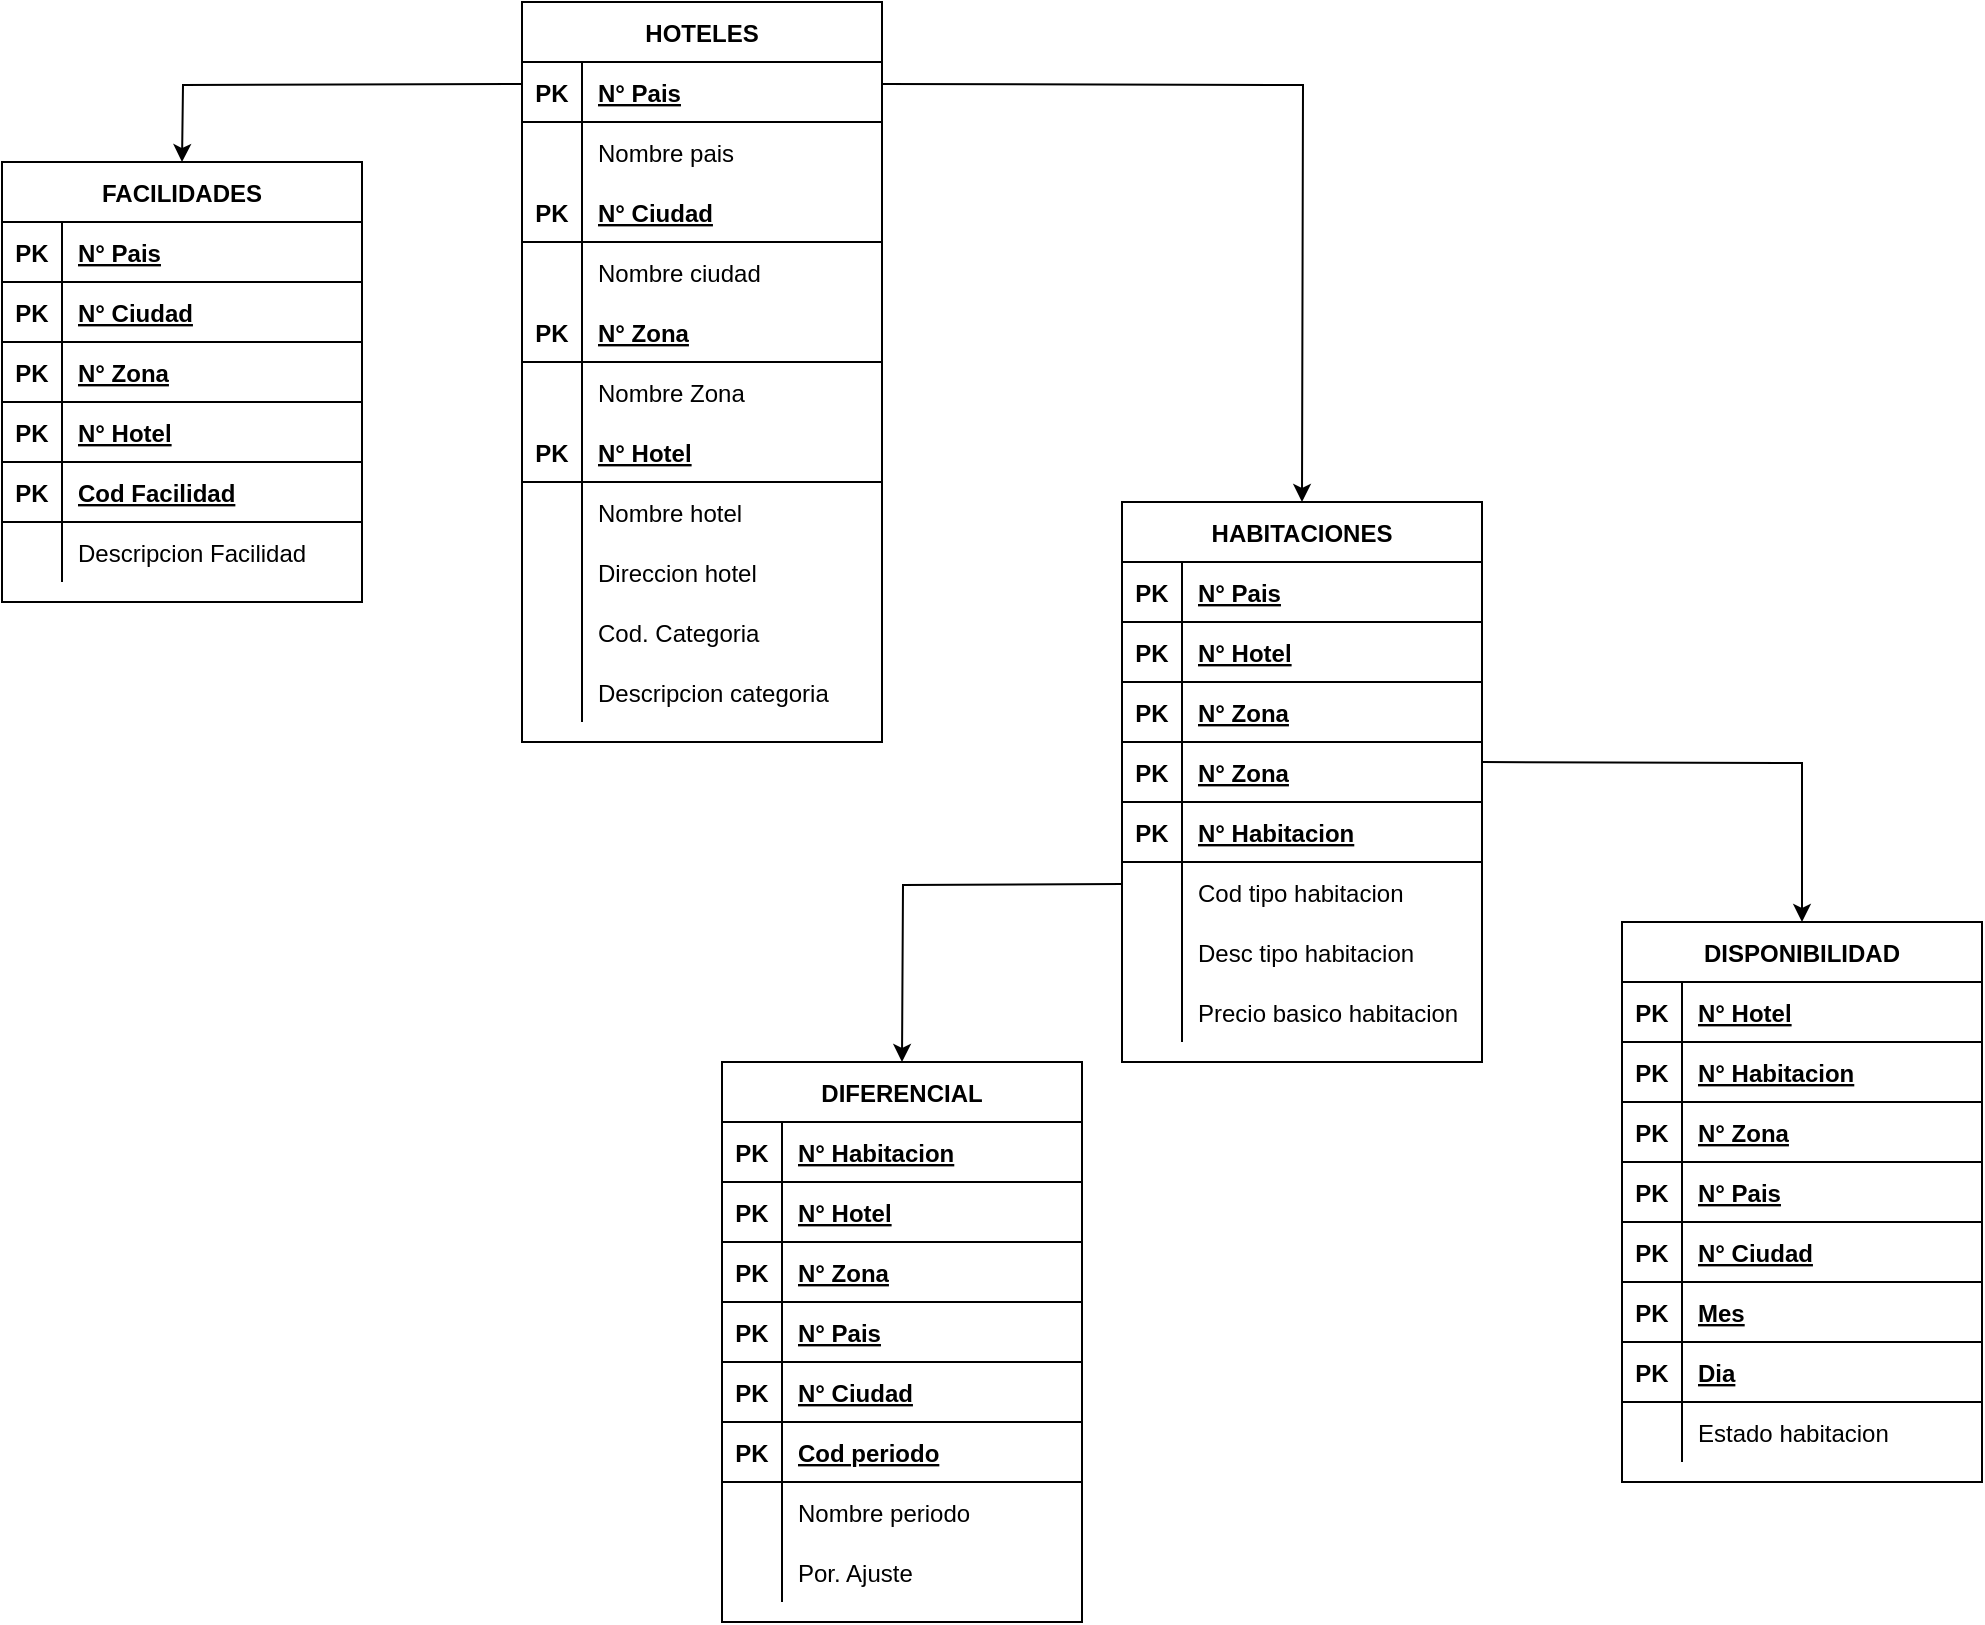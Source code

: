 <mxfile version="14.5.1" type="device"><diagram id="PNpQu36TEjZuCSMmcE2p" name="Page-1"><mxGraphModel dx="2406" dy="755" grid="1" gridSize="10" guides="1" tooltips="1" connect="1" arrows="1" fold="1" page="1" pageScale="1" pageWidth="827" pageHeight="1169" math="0" shadow="0"><root><mxCell id="0"/><mxCell id="1" parent="0"/><mxCell id="GX_AQfLlQeRfEoEBp5Hm-65" style="edgeStyle=orthogonalEdgeStyle;rounded=0;orthogonalLoop=1;jettySize=auto;html=1;entryX=0.5;entryY=0;entryDx=0;entryDy=0;startArrow=none;exitX=0;exitY=0.5;exitDx=0;exitDy=0;" parent="1" edge="1"><mxGeometry relative="1" as="geometry"><mxPoint x="340" y="1301" as="sourcePoint"/><mxPoint x="230" y="1390" as="targetPoint"/></mxGeometry></mxCell><mxCell id="GX_AQfLlQeRfEoEBp5Hm-66" style="edgeStyle=orthogonalEdgeStyle;rounded=0;orthogonalLoop=1;jettySize=auto;html=1;entryX=0.5;entryY=0;entryDx=0;entryDy=0;" parent="1" target="RFIm2J8st9BeauqjGanV-114" edge="1"><mxGeometry relative="1" as="geometry"><mxPoint x="520" y="1240" as="sourcePoint"/><mxPoint x="680" y="1304" as="targetPoint"/></mxGeometry></mxCell><mxCell id="GX_AQfLlQeRfEoEBp5Hm-54" style="edgeStyle=orthogonalEdgeStyle;rounded=0;orthogonalLoop=1;jettySize=auto;html=1;" parent="1" edge="1"><mxGeometry relative="1" as="geometry"><mxPoint x="430" y="1110" as="targetPoint"/><mxPoint x="220" y="901" as="sourcePoint"/></mxGeometry></mxCell><mxCell id="GX_AQfLlQeRfEoEBp5Hm-55" style="edgeStyle=orthogonalEdgeStyle;rounded=0;orthogonalLoop=1;jettySize=auto;html=1;exitX=0;exitY=0.5;exitDx=0;exitDy=0;entryX=0.5;entryY=0;entryDx=0;entryDy=0;startArrow=none;" parent="1" edge="1"><mxGeometry relative="1" as="geometry"><mxPoint x="40" y="901" as="sourcePoint"/><mxPoint x="-130" y="940" as="targetPoint"/></mxGeometry></mxCell><mxCell id="RFIm2J8st9BeauqjGanV-14" value="FACILIDADES" style="shape=table;startSize=30;container=1;collapsible=1;childLayout=tableLayout;fixedRows=1;rowLines=0;fontStyle=1;align=center;resizeLast=1;" vertex="1" parent="1"><mxGeometry x="-220" y="940" width="180" height="220" as="geometry"/></mxCell><mxCell id="RFIm2J8st9BeauqjGanV-15" value="" style="shape=partialRectangle;collapsible=0;dropTarget=0;pointerEvents=0;fillColor=none;top=0;left=0;bottom=1;right=0;points=[[0,0.5],[1,0.5]];portConstraint=eastwest;" vertex="1" parent="RFIm2J8st9BeauqjGanV-14"><mxGeometry y="30" width="180" height="30" as="geometry"/></mxCell><mxCell id="RFIm2J8st9BeauqjGanV-16" value="PK" style="shape=partialRectangle;connectable=0;fillColor=none;top=0;left=0;bottom=0;right=0;fontStyle=1;overflow=hidden;" vertex="1" parent="RFIm2J8st9BeauqjGanV-15"><mxGeometry width="30" height="30" as="geometry"/></mxCell><mxCell id="RFIm2J8st9BeauqjGanV-17" value="N° Pais" style="shape=partialRectangle;connectable=0;fillColor=none;top=0;left=0;bottom=0;right=0;align=left;spacingLeft=6;fontStyle=5;overflow=hidden;" vertex="1" parent="RFIm2J8st9BeauqjGanV-15"><mxGeometry x="30" width="150" height="30" as="geometry"/></mxCell><mxCell id="RFIm2J8st9BeauqjGanV-27" value="" style="shape=partialRectangle;collapsible=0;dropTarget=0;pointerEvents=0;fillColor=none;top=0;left=0;bottom=1;right=0;points=[[0,0.5],[1,0.5]];portConstraint=eastwest;" vertex="1" parent="RFIm2J8st9BeauqjGanV-14"><mxGeometry y="60" width="180" height="30" as="geometry"/></mxCell><mxCell id="RFIm2J8st9BeauqjGanV-28" value="PK" style="shape=partialRectangle;connectable=0;fillColor=none;top=0;left=0;bottom=0;right=0;fontStyle=1;overflow=hidden;" vertex="1" parent="RFIm2J8st9BeauqjGanV-27"><mxGeometry width="30" height="30" as="geometry"/></mxCell><mxCell id="RFIm2J8st9BeauqjGanV-29" value="N° Ciudad" style="shape=partialRectangle;connectable=0;fillColor=none;top=0;left=0;bottom=0;right=0;align=left;spacingLeft=6;fontStyle=5;overflow=hidden;" vertex="1" parent="RFIm2J8st9BeauqjGanV-27"><mxGeometry x="30" width="150" height="30" as="geometry"/></mxCell><mxCell id="RFIm2J8st9BeauqjGanV-30" value="" style="shape=partialRectangle;collapsible=0;dropTarget=0;pointerEvents=0;fillColor=none;top=0;left=0;bottom=1;right=0;points=[[0,0.5],[1,0.5]];portConstraint=eastwest;" vertex="1" parent="RFIm2J8st9BeauqjGanV-14"><mxGeometry y="90" width="180" height="30" as="geometry"/></mxCell><mxCell id="RFIm2J8st9BeauqjGanV-31" value="PK" style="shape=partialRectangle;connectable=0;fillColor=none;top=0;left=0;bottom=0;right=0;fontStyle=1;overflow=hidden;" vertex="1" parent="RFIm2J8st9BeauqjGanV-30"><mxGeometry width="30" height="30" as="geometry"/></mxCell><mxCell id="RFIm2J8st9BeauqjGanV-32" value="N° Zona" style="shape=partialRectangle;connectable=0;fillColor=none;top=0;left=0;bottom=0;right=0;align=left;spacingLeft=6;fontStyle=5;overflow=hidden;" vertex="1" parent="RFIm2J8st9BeauqjGanV-30"><mxGeometry x="30" width="150" height="30" as="geometry"/></mxCell><mxCell id="RFIm2J8st9BeauqjGanV-33" value="" style="shape=partialRectangle;collapsible=0;dropTarget=0;pointerEvents=0;fillColor=none;top=0;left=0;bottom=1;right=0;points=[[0,0.5],[1,0.5]];portConstraint=eastwest;" vertex="1" parent="RFIm2J8st9BeauqjGanV-14"><mxGeometry y="120" width="180" height="30" as="geometry"/></mxCell><mxCell id="RFIm2J8st9BeauqjGanV-34" value="PK" style="shape=partialRectangle;connectable=0;fillColor=none;top=0;left=0;bottom=0;right=0;fontStyle=1;overflow=hidden;" vertex="1" parent="RFIm2J8st9BeauqjGanV-33"><mxGeometry width="30" height="30" as="geometry"/></mxCell><mxCell id="RFIm2J8st9BeauqjGanV-35" value="N° Hotel" style="shape=partialRectangle;connectable=0;fillColor=none;top=0;left=0;bottom=0;right=0;align=left;spacingLeft=6;fontStyle=5;overflow=hidden;" vertex="1" parent="RFIm2J8st9BeauqjGanV-33"><mxGeometry x="30" width="150" height="30" as="geometry"/></mxCell><mxCell id="RFIm2J8st9BeauqjGanV-36" value="" style="shape=partialRectangle;collapsible=0;dropTarget=0;pointerEvents=0;fillColor=none;top=0;left=0;bottom=1;right=0;points=[[0,0.5],[1,0.5]];portConstraint=eastwest;" vertex="1" parent="RFIm2J8st9BeauqjGanV-14"><mxGeometry y="150" width="180" height="30" as="geometry"/></mxCell><mxCell id="RFIm2J8st9BeauqjGanV-37" value="PK" style="shape=partialRectangle;connectable=0;fillColor=none;top=0;left=0;bottom=0;right=0;fontStyle=1;overflow=hidden;" vertex="1" parent="RFIm2J8st9BeauqjGanV-36"><mxGeometry width="30" height="30" as="geometry"/></mxCell><mxCell id="RFIm2J8st9BeauqjGanV-38" value="Cod Facilidad" style="shape=partialRectangle;connectable=0;fillColor=none;top=0;left=0;bottom=0;right=0;align=left;spacingLeft=6;fontStyle=5;overflow=hidden;" vertex="1" parent="RFIm2J8st9BeauqjGanV-36"><mxGeometry x="30" width="150" height="30" as="geometry"/></mxCell><mxCell id="RFIm2J8st9BeauqjGanV-18" value="" style="shape=partialRectangle;collapsible=0;dropTarget=0;pointerEvents=0;fillColor=none;top=0;left=0;bottom=0;right=0;points=[[0,0.5],[1,0.5]];portConstraint=eastwest;" vertex="1" parent="RFIm2J8st9BeauqjGanV-14"><mxGeometry y="180" width="180" height="30" as="geometry"/></mxCell><mxCell id="RFIm2J8st9BeauqjGanV-19" value="" style="shape=partialRectangle;connectable=0;fillColor=none;top=0;left=0;bottom=0;right=0;editable=1;overflow=hidden;" vertex="1" parent="RFIm2J8st9BeauqjGanV-18"><mxGeometry width="30" height="30" as="geometry"/></mxCell><mxCell id="RFIm2J8st9BeauqjGanV-20" value="Descripcion Facilidad" style="shape=partialRectangle;connectable=0;fillColor=none;top=0;left=0;bottom=0;right=0;align=left;spacingLeft=6;overflow=hidden;" vertex="1" parent="RFIm2J8st9BeauqjGanV-18"><mxGeometry x="30" width="150" height="30" as="geometry"/></mxCell><mxCell id="RFIm2J8st9BeauqjGanV-39" value="HOTELES" style="shape=table;startSize=30;container=1;collapsible=1;childLayout=tableLayout;fixedRows=1;rowLines=0;fontStyle=1;align=center;resizeLast=1;" vertex="1" parent="1"><mxGeometry x="40" y="860" width="180" height="370" as="geometry"/></mxCell><mxCell id="RFIm2J8st9BeauqjGanV-40" value="" style="shape=partialRectangle;collapsible=0;dropTarget=0;pointerEvents=0;fillColor=none;top=0;left=0;bottom=1;right=0;points=[[0,0.5],[1,0.5]];portConstraint=eastwest;" vertex="1" parent="RFIm2J8st9BeauqjGanV-39"><mxGeometry y="30" width="180" height="30" as="geometry"/></mxCell><mxCell id="RFIm2J8st9BeauqjGanV-41" value="PK" style="shape=partialRectangle;connectable=0;fillColor=none;top=0;left=0;bottom=0;right=0;fontStyle=1;overflow=hidden;" vertex="1" parent="RFIm2J8st9BeauqjGanV-40"><mxGeometry width="30" height="30" as="geometry"/></mxCell><mxCell id="RFIm2J8st9BeauqjGanV-42" value="N° Pais" style="shape=partialRectangle;connectable=0;fillColor=none;top=0;left=0;bottom=0;right=0;align=left;spacingLeft=6;fontStyle=5;overflow=hidden;" vertex="1" parent="RFIm2J8st9BeauqjGanV-40"><mxGeometry x="30" width="150" height="30" as="geometry"/></mxCell><mxCell id="RFIm2J8st9BeauqjGanV-43" value="" style="shape=partialRectangle;collapsible=0;dropTarget=0;pointerEvents=0;fillColor=none;top=0;left=0;bottom=0;right=0;points=[[0,0.5],[1,0.5]];portConstraint=eastwest;" vertex="1" parent="RFIm2J8st9BeauqjGanV-39"><mxGeometry y="60" width="180" height="30" as="geometry"/></mxCell><mxCell id="RFIm2J8st9BeauqjGanV-44" value="" style="shape=partialRectangle;connectable=0;fillColor=none;top=0;left=0;bottom=0;right=0;editable=1;overflow=hidden;" vertex="1" parent="RFIm2J8st9BeauqjGanV-43"><mxGeometry width="30" height="30" as="geometry"/></mxCell><mxCell id="RFIm2J8st9BeauqjGanV-45" value="Nombre pais" style="shape=partialRectangle;connectable=0;fillColor=none;top=0;left=0;bottom=0;right=0;align=left;spacingLeft=6;overflow=hidden;" vertex="1" parent="RFIm2J8st9BeauqjGanV-43"><mxGeometry x="30" width="150" height="30" as="geometry"/></mxCell><mxCell id="RFIm2J8st9BeauqjGanV-52" value="" style="shape=partialRectangle;collapsible=0;dropTarget=0;pointerEvents=0;fillColor=none;top=0;left=0;bottom=1;right=0;points=[[0,0.5],[1,0.5]];portConstraint=eastwest;" vertex="1" parent="RFIm2J8st9BeauqjGanV-39"><mxGeometry y="90" width="180" height="30" as="geometry"/></mxCell><mxCell id="RFIm2J8st9BeauqjGanV-53" value="PK" style="shape=partialRectangle;connectable=0;fillColor=none;top=0;left=0;bottom=0;right=0;fontStyle=1;overflow=hidden;" vertex="1" parent="RFIm2J8st9BeauqjGanV-52"><mxGeometry width="30" height="30" as="geometry"/></mxCell><mxCell id="RFIm2J8st9BeauqjGanV-54" value="N° Ciudad" style="shape=partialRectangle;connectable=0;fillColor=none;top=0;left=0;bottom=0;right=0;align=left;spacingLeft=6;fontStyle=5;overflow=hidden;" vertex="1" parent="RFIm2J8st9BeauqjGanV-52"><mxGeometry x="30" width="150" height="30" as="geometry"/></mxCell><mxCell id="RFIm2J8st9BeauqjGanV-46" value="" style="shape=partialRectangle;collapsible=0;dropTarget=0;pointerEvents=0;fillColor=none;top=0;left=0;bottom=0;right=0;points=[[0,0.5],[1,0.5]];portConstraint=eastwest;" vertex="1" parent="RFIm2J8st9BeauqjGanV-39"><mxGeometry y="120" width="180" height="30" as="geometry"/></mxCell><mxCell id="RFIm2J8st9BeauqjGanV-47" value="" style="shape=partialRectangle;connectable=0;fillColor=none;top=0;left=0;bottom=0;right=0;editable=1;overflow=hidden;" vertex="1" parent="RFIm2J8st9BeauqjGanV-46"><mxGeometry width="30" height="30" as="geometry"/></mxCell><mxCell id="RFIm2J8st9BeauqjGanV-48" value="Nombre ciudad" style="shape=partialRectangle;connectable=0;fillColor=none;top=0;left=0;bottom=0;right=0;align=left;spacingLeft=6;overflow=hidden;" vertex="1" parent="RFIm2J8st9BeauqjGanV-46"><mxGeometry x="30" width="150" height="30" as="geometry"/></mxCell><mxCell id="RFIm2J8st9BeauqjGanV-55" value="" style="shape=partialRectangle;collapsible=0;dropTarget=0;pointerEvents=0;fillColor=none;top=0;left=0;bottom=1;right=0;points=[[0,0.5],[1,0.5]];portConstraint=eastwest;" vertex="1" parent="RFIm2J8st9BeauqjGanV-39"><mxGeometry y="150" width="180" height="30" as="geometry"/></mxCell><mxCell id="RFIm2J8st9BeauqjGanV-56" value="PK" style="shape=partialRectangle;connectable=0;fillColor=none;top=0;left=0;bottom=0;right=0;fontStyle=1;overflow=hidden;" vertex="1" parent="RFIm2J8st9BeauqjGanV-55"><mxGeometry width="30" height="30" as="geometry"/></mxCell><mxCell id="RFIm2J8st9BeauqjGanV-57" value="N° Zona" style="shape=partialRectangle;connectable=0;fillColor=none;top=0;left=0;bottom=0;right=0;align=left;spacingLeft=6;fontStyle=5;overflow=hidden;" vertex="1" parent="RFIm2J8st9BeauqjGanV-55"><mxGeometry x="30" width="150" height="30" as="geometry"/></mxCell><mxCell id="RFIm2J8st9BeauqjGanV-49" value="" style="shape=partialRectangle;collapsible=0;dropTarget=0;pointerEvents=0;fillColor=none;top=0;left=0;bottom=0;right=0;points=[[0,0.5],[1,0.5]];portConstraint=eastwest;" vertex="1" parent="RFIm2J8st9BeauqjGanV-39"><mxGeometry y="180" width="180" height="30" as="geometry"/></mxCell><mxCell id="RFIm2J8st9BeauqjGanV-50" value="" style="shape=partialRectangle;connectable=0;fillColor=none;top=0;left=0;bottom=0;right=0;editable=1;overflow=hidden;" vertex="1" parent="RFIm2J8st9BeauqjGanV-49"><mxGeometry width="30" height="30" as="geometry"/></mxCell><mxCell id="RFIm2J8st9BeauqjGanV-51" value="Nombre Zona" style="shape=partialRectangle;connectable=0;fillColor=none;top=0;left=0;bottom=0;right=0;align=left;spacingLeft=6;overflow=hidden;" vertex="1" parent="RFIm2J8st9BeauqjGanV-49"><mxGeometry x="30" width="150" height="30" as="geometry"/></mxCell><mxCell id="RFIm2J8st9BeauqjGanV-58" value="" style="shape=partialRectangle;collapsible=0;dropTarget=0;pointerEvents=0;fillColor=none;top=0;left=0;bottom=1;right=0;points=[[0,0.5],[1,0.5]];portConstraint=eastwest;" vertex="1" parent="RFIm2J8st9BeauqjGanV-39"><mxGeometry y="210" width="180" height="30" as="geometry"/></mxCell><mxCell id="RFIm2J8st9BeauqjGanV-59" value="PK" style="shape=partialRectangle;connectable=0;fillColor=none;top=0;left=0;bottom=0;right=0;fontStyle=1;overflow=hidden;" vertex="1" parent="RFIm2J8st9BeauqjGanV-58"><mxGeometry width="30" height="30" as="geometry"/></mxCell><mxCell id="RFIm2J8st9BeauqjGanV-60" value="N° Hotel" style="shape=partialRectangle;connectable=0;fillColor=none;top=0;left=0;bottom=0;right=0;align=left;spacingLeft=6;fontStyle=5;overflow=hidden;" vertex="1" parent="RFIm2J8st9BeauqjGanV-58"><mxGeometry x="30" width="150" height="30" as="geometry"/></mxCell><mxCell id="RFIm2J8st9BeauqjGanV-64" value="" style="shape=partialRectangle;collapsible=0;dropTarget=0;pointerEvents=0;fillColor=none;top=0;left=0;bottom=0;right=0;points=[[0,0.5],[1,0.5]];portConstraint=eastwest;" vertex="1" parent="RFIm2J8st9BeauqjGanV-39"><mxGeometry y="240" width="180" height="30" as="geometry"/></mxCell><mxCell id="RFIm2J8st9BeauqjGanV-65" value="" style="shape=partialRectangle;connectable=0;fillColor=none;top=0;left=0;bottom=0;right=0;editable=1;overflow=hidden;" vertex="1" parent="RFIm2J8st9BeauqjGanV-64"><mxGeometry width="30" height="30" as="geometry"/></mxCell><mxCell id="RFIm2J8st9BeauqjGanV-66" value="Nombre hotel" style="shape=partialRectangle;connectable=0;fillColor=none;top=0;left=0;bottom=0;right=0;align=left;spacingLeft=6;overflow=hidden;" vertex="1" parent="RFIm2J8st9BeauqjGanV-64"><mxGeometry x="30" width="150" height="30" as="geometry"/></mxCell><mxCell id="RFIm2J8st9BeauqjGanV-67" value="" style="shape=partialRectangle;collapsible=0;dropTarget=0;pointerEvents=0;fillColor=none;top=0;left=0;bottom=0;right=0;points=[[0,0.5],[1,0.5]];portConstraint=eastwest;" vertex="1" parent="RFIm2J8st9BeauqjGanV-39"><mxGeometry y="270" width="180" height="30" as="geometry"/></mxCell><mxCell id="RFIm2J8st9BeauqjGanV-68" value="" style="shape=partialRectangle;connectable=0;fillColor=none;top=0;left=0;bottom=0;right=0;editable=1;overflow=hidden;" vertex="1" parent="RFIm2J8st9BeauqjGanV-67"><mxGeometry width="30" height="30" as="geometry"/></mxCell><mxCell id="RFIm2J8st9BeauqjGanV-69" value="Direccion hotel" style="shape=partialRectangle;connectable=0;fillColor=none;top=0;left=0;bottom=0;right=0;align=left;spacingLeft=6;overflow=hidden;" vertex="1" parent="RFIm2J8st9BeauqjGanV-67"><mxGeometry x="30" width="150" height="30" as="geometry"/></mxCell><mxCell id="RFIm2J8st9BeauqjGanV-70" value="" style="shape=partialRectangle;collapsible=0;dropTarget=0;pointerEvents=0;fillColor=none;top=0;left=0;bottom=0;right=0;points=[[0,0.5],[1,0.5]];portConstraint=eastwest;" vertex="1" parent="RFIm2J8st9BeauqjGanV-39"><mxGeometry y="300" width="180" height="30" as="geometry"/></mxCell><mxCell id="RFIm2J8st9BeauqjGanV-71" value="" style="shape=partialRectangle;connectable=0;fillColor=none;top=0;left=0;bottom=0;right=0;editable=1;overflow=hidden;" vertex="1" parent="RFIm2J8st9BeauqjGanV-70"><mxGeometry width="30" height="30" as="geometry"/></mxCell><mxCell id="RFIm2J8st9BeauqjGanV-72" value="Cod. Categoria" style="shape=partialRectangle;connectable=0;fillColor=none;top=0;left=0;bottom=0;right=0;align=left;spacingLeft=6;overflow=hidden;" vertex="1" parent="RFIm2J8st9BeauqjGanV-70"><mxGeometry x="30" width="150" height="30" as="geometry"/></mxCell><mxCell id="RFIm2J8st9BeauqjGanV-61" value="" style="shape=partialRectangle;collapsible=0;dropTarget=0;pointerEvents=0;fillColor=none;top=0;left=0;bottom=0;right=0;points=[[0,0.5],[1,0.5]];portConstraint=eastwest;" vertex="1" parent="RFIm2J8st9BeauqjGanV-39"><mxGeometry y="330" width="180" height="30" as="geometry"/></mxCell><mxCell id="RFIm2J8st9BeauqjGanV-62" value="" style="shape=partialRectangle;connectable=0;fillColor=none;top=0;left=0;bottom=0;right=0;editable=1;overflow=hidden;" vertex="1" parent="RFIm2J8st9BeauqjGanV-61"><mxGeometry width="30" height="30" as="geometry"/></mxCell><mxCell id="RFIm2J8st9BeauqjGanV-63" value="Descripcion categoria" style="shape=partialRectangle;connectable=0;fillColor=none;top=0;left=0;bottom=0;right=0;align=left;spacingLeft=6;overflow=hidden;" vertex="1" parent="RFIm2J8st9BeauqjGanV-61"><mxGeometry x="30" width="150" height="30" as="geometry"/></mxCell><mxCell id="RFIm2J8st9BeauqjGanV-86" value="HABITACIONES" style="shape=table;startSize=30;container=1;collapsible=1;childLayout=tableLayout;fixedRows=1;rowLines=0;fontStyle=1;align=center;resizeLast=1;" vertex="1" parent="1"><mxGeometry x="340" y="1110" width="180" height="280" as="geometry"/></mxCell><mxCell id="RFIm2J8st9BeauqjGanV-102" value="" style="shape=partialRectangle;collapsible=0;dropTarget=0;pointerEvents=0;fillColor=none;top=0;left=0;bottom=1;right=0;points=[[0,0.5],[1,0.5]];portConstraint=eastwest;" vertex="1" parent="RFIm2J8st9BeauqjGanV-86"><mxGeometry y="30" width="180" height="30" as="geometry"/></mxCell><mxCell id="RFIm2J8st9BeauqjGanV-103" value="PK" style="shape=partialRectangle;connectable=0;fillColor=none;top=0;left=0;bottom=0;right=0;fontStyle=1;overflow=hidden;" vertex="1" parent="RFIm2J8st9BeauqjGanV-102"><mxGeometry width="30" height="30" as="geometry"/></mxCell><mxCell id="RFIm2J8st9BeauqjGanV-104" value="N° Pais" style="shape=partialRectangle;connectable=0;fillColor=none;top=0;left=0;bottom=0;right=0;align=left;spacingLeft=6;fontStyle=5;overflow=hidden;" vertex="1" parent="RFIm2J8st9BeauqjGanV-102"><mxGeometry x="30" width="150" height="30" as="geometry"/></mxCell><mxCell id="RFIm2J8st9BeauqjGanV-105" value="" style="shape=partialRectangle;collapsible=0;dropTarget=0;pointerEvents=0;fillColor=none;top=0;left=0;bottom=1;right=0;points=[[0,0.5],[1,0.5]];portConstraint=eastwest;" vertex="1" parent="RFIm2J8st9BeauqjGanV-86"><mxGeometry y="60" width="180" height="30" as="geometry"/></mxCell><mxCell id="RFIm2J8st9BeauqjGanV-106" value="PK" style="shape=partialRectangle;connectable=0;fillColor=none;top=0;left=0;bottom=0;right=0;fontStyle=1;overflow=hidden;" vertex="1" parent="RFIm2J8st9BeauqjGanV-105"><mxGeometry width="30" height="30" as="geometry"/></mxCell><mxCell id="RFIm2J8st9BeauqjGanV-107" value="N° Hotel" style="shape=partialRectangle;connectable=0;fillColor=none;top=0;left=0;bottom=0;right=0;align=left;spacingLeft=6;fontStyle=5;overflow=hidden;" vertex="1" parent="RFIm2J8st9BeauqjGanV-105"><mxGeometry x="30" width="150" height="30" as="geometry"/></mxCell><mxCell id="RFIm2J8st9BeauqjGanV-108" value="" style="shape=partialRectangle;collapsible=0;dropTarget=0;pointerEvents=0;fillColor=none;top=0;left=0;bottom=1;right=0;points=[[0,0.5],[1,0.5]];portConstraint=eastwest;" vertex="1" parent="RFIm2J8st9BeauqjGanV-86"><mxGeometry y="90" width="180" height="30" as="geometry"/></mxCell><mxCell id="RFIm2J8st9BeauqjGanV-109" value="PK" style="shape=partialRectangle;connectable=0;fillColor=none;top=0;left=0;bottom=0;right=0;fontStyle=1;overflow=hidden;" vertex="1" parent="RFIm2J8st9BeauqjGanV-108"><mxGeometry width="30" height="30" as="geometry"/></mxCell><mxCell id="RFIm2J8st9BeauqjGanV-110" value="N° Zona" style="shape=partialRectangle;connectable=0;fillColor=none;top=0;left=0;bottom=0;right=0;align=left;spacingLeft=6;fontStyle=5;overflow=hidden;" vertex="1" parent="RFIm2J8st9BeauqjGanV-108"><mxGeometry x="30" width="150" height="30" as="geometry"/></mxCell><mxCell id="RFIm2J8st9BeauqjGanV-111" value="" style="shape=partialRectangle;collapsible=0;dropTarget=0;pointerEvents=0;fillColor=none;top=0;left=0;bottom=1;right=0;points=[[0,0.5],[1,0.5]];portConstraint=eastwest;" vertex="1" parent="RFIm2J8st9BeauqjGanV-86"><mxGeometry y="120" width="180" height="30" as="geometry"/></mxCell><mxCell id="RFIm2J8st9BeauqjGanV-112" value="PK" style="shape=partialRectangle;connectable=0;fillColor=none;top=0;left=0;bottom=0;right=0;fontStyle=1;overflow=hidden;" vertex="1" parent="RFIm2J8st9BeauqjGanV-111"><mxGeometry width="30" height="30" as="geometry"/></mxCell><mxCell id="RFIm2J8st9BeauqjGanV-113" value="N° Zona" style="shape=partialRectangle;connectable=0;fillColor=none;top=0;left=0;bottom=0;right=0;align=left;spacingLeft=6;fontStyle=5;overflow=hidden;" vertex="1" parent="RFIm2J8st9BeauqjGanV-111"><mxGeometry x="30" width="150" height="30" as="geometry"/></mxCell><mxCell id="RFIm2J8st9BeauqjGanV-87" value="" style="shape=partialRectangle;collapsible=0;dropTarget=0;pointerEvents=0;fillColor=none;top=0;left=0;bottom=1;right=0;points=[[0,0.5],[1,0.5]];portConstraint=eastwest;" vertex="1" parent="RFIm2J8st9BeauqjGanV-86"><mxGeometry y="150" width="180" height="30" as="geometry"/></mxCell><mxCell id="RFIm2J8st9BeauqjGanV-88" value="PK" style="shape=partialRectangle;connectable=0;fillColor=none;top=0;left=0;bottom=0;right=0;fontStyle=1;overflow=hidden;" vertex="1" parent="RFIm2J8st9BeauqjGanV-87"><mxGeometry width="30" height="30" as="geometry"/></mxCell><mxCell id="RFIm2J8st9BeauqjGanV-89" value="N° Habitacion" style="shape=partialRectangle;connectable=0;fillColor=none;top=0;left=0;bottom=0;right=0;align=left;spacingLeft=6;fontStyle=5;overflow=hidden;" vertex="1" parent="RFIm2J8st9BeauqjGanV-87"><mxGeometry x="30" width="150" height="30" as="geometry"/></mxCell><mxCell id="RFIm2J8st9BeauqjGanV-90" value="" style="shape=partialRectangle;collapsible=0;dropTarget=0;pointerEvents=0;fillColor=none;top=0;left=0;bottom=0;right=0;points=[[0,0.5],[1,0.5]];portConstraint=eastwest;" vertex="1" parent="RFIm2J8st9BeauqjGanV-86"><mxGeometry y="180" width="180" height="30" as="geometry"/></mxCell><mxCell id="RFIm2J8st9BeauqjGanV-91" value="" style="shape=partialRectangle;connectable=0;fillColor=none;top=0;left=0;bottom=0;right=0;editable=1;overflow=hidden;" vertex="1" parent="RFIm2J8st9BeauqjGanV-90"><mxGeometry width="30" height="30" as="geometry"/></mxCell><mxCell id="RFIm2J8st9BeauqjGanV-92" value="Cod tipo habitacion" style="shape=partialRectangle;connectable=0;fillColor=none;top=0;left=0;bottom=0;right=0;align=left;spacingLeft=6;overflow=hidden;" vertex="1" parent="RFIm2J8st9BeauqjGanV-90"><mxGeometry x="30" width="150" height="30" as="geometry"/></mxCell><mxCell id="RFIm2J8st9BeauqjGanV-93" value="" style="shape=partialRectangle;collapsible=0;dropTarget=0;pointerEvents=0;fillColor=none;top=0;left=0;bottom=0;right=0;points=[[0,0.5],[1,0.5]];portConstraint=eastwest;" vertex="1" parent="RFIm2J8st9BeauqjGanV-86"><mxGeometry y="210" width="180" height="30" as="geometry"/></mxCell><mxCell id="RFIm2J8st9BeauqjGanV-94" value="" style="shape=partialRectangle;connectable=0;fillColor=none;top=0;left=0;bottom=0;right=0;editable=1;overflow=hidden;" vertex="1" parent="RFIm2J8st9BeauqjGanV-93"><mxGeometry width="30" height="30" as="geometry"/></mxCell><mxCell id="RFIm2J8st9BeauqjGanV-95" value="Desc tipo habitacion" style="shape=partialRectangle;connectable=0;fillColor=none;top=0;left=0;bottom=0;right=0;align=left;spacingLeft=6;overflow=hidden;" vertex="1" parent="RFIm2J8st9BeauqjGanV-93"><mxGeometry x="30" width="150" height="30" as="geometry"/></mxCell><mxCell id="RFIm2J8st9BeauqjGanV-96" value="" style="shape=partialRectangle;collapsible=0;dropTarget=0;pointerEvents=0;fillColor=none;top=0;left=0;bottom=0;right=0;points=[[0,0.5],[1,0.5]];portConstraint=eastwest;" vertex="1" parent="RFIm2J8st9BeauqjGanV-86"><mxGeometry y="240" width="180" height="30" as="geometry"/></mxCell><mxCell id="RFIm2J8st9BeauqjGanV-97" value="" style="shape=partialRectangle;connectable=0;fillColor=none;top=0;left=0;bottom=0;right=0;editable=1;overflow=hidden;" vertex="1" parent="RFIm2J8st9BeauqjGanV-96"><mxGeometry width="30" height="30" as="geometry"/></mxCell><mxCell id="RFIm2J8st9BeauqjGanV-98" value="Precio basico habitacion" style="shape=partialRectangle;connectable=0;fillColor=none;top=0;left=0;bottom=0;right=0;align=left;spacingLeft=6;overflow=hidden;" vertex="1" parent="RFIm2J8st9BeauqjGanV-96"><mxGeometry x="30" width="150" height="30" as="geometry"/></mxCell><mxCell id="RFIm2J8st9BeauqjGanV-114" value="DISPONIBILIDAD" style="shape=table;startSize=30;container=1;collapsible=1;childLayout=tableLayout;fixedRows=1;rowLines=0;fontStyle=1;align=center;resizeLast=1;" vertex="1" parent="1"><mxGeometry x="590" y="1320" width="180" height="280" as="geometry"/></mxCell><mxCell id="RFIm2J8st9BeauqjGanV-115" value="" style="shape=partialRectangle;collapsible=0;dropTarget=0;pointerEvents=0;fillColor=none;top=0;left=0;bottom=1;right=0;points=[[0,0.5],[1,0.5]];portConstraint=eastwest;" vertex="1" parent="RFIm2J8st9BeauqjGanV-114"><mxGeometry y="30" width="180" height="30" as="geometry"/></mxCell><mxCell id="RFIm2J8st9BeauqjGanV-116" value="PK" style="shape=partialRectangle;connectable=0;fillColor=none;top=0;left=0;bottom=0;right=0;fontStyle=1;overflow=hidden;" vertex="1" parent="RFIm2J8st9BeauqjGanV-115"><mxGeometry width="30" height="30" as="geometry"/></mxCell><mxCell id="RFIm2J8st9BeauqjGanV-117" value="N° Hotel" style="shape=partialRectangle;connectable=0;fillColor=none;top=0;left=0;bottom=0;right=0;align=left;spacingLeft=6;fontStyle=5;overflow=hidden;" vertex="1" parent="RFIm2J8st9BeauqjGanV-115"><mxGeometry x="30" width="150" height="30" as="geometry"/></mxCell><mxCell id="RFIm2J8st9BeauqjGanV-118" value="" style="shape=partialRectangle;collapsible=0;dropTarget=0;pointerEvents=0;fillColor=none;top=0;left=0;bottom=1;right=0;points=[[0,0.5],[1,0.5]];portConstraint=eastwest;" vertex="1" parent="RFIm2J8st9BeauqjGanV-114"><mxGeometry y="60" width="180" height="30" as="geometry"/></mxCell><mxCell id="RFIm2J8st9BeauqjGanV-119" value="PK" style="shape=partialRectangle;connectable=0;fillColor=none;top=0;left=0;bottom=0;right=0;fontStyle=1;overflow=hidden;" vertex="1" parent="RFIm2J8st9BeauqjGanV-118"><mxGeometry width="30" height="30" as="geometry"/></mxCell><mxCell id="RFIm2J8st9BeauqjGanV-120" value="N° Habitacion" style="shape=partialRectangle;connectable=0;fillColor=none;top=0;left=0;bottom=0;right=0;align=left;spacingLeft=6;fontStyle=5;overflow=hidden;" vertex="1" parent="RFIm2J8st9BeauqjGanV-118"><mxGeometry x="30" width="150" height="30" as="geometry"/></mxCell><mxCell id="RFIm2J8st9BeauqjGanV-121" value="" style="shape=partialRectangle;collapsible=0;dropTarget=0;pointerEvents=0;fillColor=none;top=0;left=0;bottom=1;right=0;points=[[0,0.5],[1,0.5]];portConstraint=eastwest;" vertex="1" parent="RFIm2J8st9BeauqjGanV-114"><mxGeometry y="90" width="180" height="30" as="geometry"/></mxCell><mxCell id="RFIm2J8st9BeauqjGanV-122" value="PK" style="shape=partialRectangle;connectable=0;fillColor=none;top=0;left=0;bottom=0;right=0;fontStyle=1;overflow=hidden;" vertex="1" parent="RFIm2J8st9BeauqjGanV-121"><mxGeometry width="30" height="30" as="geometry"/></mxCell><mxCell id="RFIm2J8st9BeauqjGanV-123" value="N° Zona" style="shape=partialRectangle;connectable=0;fillColor=none;top=0;left=0;bottom=0;right=0;align=left;spacingLeft=6;fontStyle=5;overflow=hidden;" vertex="1" parent="RFIm2J8st9BeauqjGanV-121"><mxGeometry x="30" width="150" height="30" as="geometry"/></mxCell><mxCell id="RFIm2J8st9BeauqjGanV-124" value="" style="shape=partialRectangle;collapsible=0;dropTarget=0;pointerEvents=0;fillColor=none;top=0;left=0;bottom=1;right=0;points=[[0,0.5],[1,0.5]];portConstraint=eastwest;" vertex="1" parent="RFIm2J8st9BeauqjGanV-114"><mxGeometry y="120" width="180" height="30" as="geometry"/></mxCell><mxCell id="RFIm2J8st9BeauqjGanV-125" value="PK" style="shape=partialRectangle;connectable=0;fillColor=none;top=0;left=0;bottom=0;right=0;fontStyle=1;overflow=hidden;" vertex="1" parent="RFIm2J8st9BeauqjGanV-124"><mxGeometry width="30" height="30" as="geometry"/></mxCell><mxCell id="RFIm2J8st9BeauqjGanV-126" value="N° Pais" style="shape=partialRectangle;connectable=0;fillColor=none;top=0;left=0;bottom=0;right=0;align=left;spacingLeft=6;fontStyle=5;overflow=hidden;" vertex="1" parent="RFIm2J8st9BeauqjGanV-124"><mxGeometry x="30" width="150" height="30" as="geometry"/></mxCell><mxCell id="RFIm2J8st9BeauqjGanV-173" value="" style="shape=partialRectangle;collapsible=0;dropTarget=0;pointerEvents=0;fillColor=none;top=0;left=0;bottom=1;right=0;points=[[0,0.5],[1,0.5]];portConstraint=eastwest;" vertex="1" parent="RFIm2J8st9BeauqjGanV-114"><mxGeometry y="150" width="180" height="30" as="geometry"/></mxCell><mxCell id="RFIm2J8st9BeauqjGanV-174" value="PK" style="shape=partialRectangle;connectable=0;fillColor=none;top=0;left=0;bottom=0;right=0;fontStyle=1;overflow=hidden;" vertex="1" parent="RFIm2J8st9BeauqjGanV-173"><mxGeometry width="30" height="30" as="geometry"/></mxCell><mxCell id="RFIm2J8st9BeauqjGanV-175" value="N° Ciudad" style="shape=partialRectangle;connectable=0;fillColor=none;top=0;left=0;bottom=0;right=0;align=left;spacingLeft=6;fontStyle=5;overflow=hidden;" vertex="1" parent="RFIm2J8st9BeauqjGanV-173"><mxGeometry x="30" width="150" height="30" as="geometry"/></mxCell><mxCell id="RFIm2J8st9BeauqjGanV-170" value="" style="shape=partialRectangle;collapsible=0;dropTarget=0;pointerEvents=0;fillColor=none;top=0;left=0;bottom=1;right=0;points=[[0,0.5],[1,0.5]];portConstraint=eastwest;" vertex="1" parent="RFIm2J8st9BeauqjGanV-114"><mxGeometry y="180" width="180" height="30" as="geometry"/></mxCell><mxCell id="RFIm2J8st9BeauqjGanV-171" value="PK" style="shape=partialRectangle;connectable=0;fillColor=none;top=0;left=0;bottom=0;right=0;fontStyle=1;overflow=hidden;" vertex="1" parent="RFIm2J8st9BeauqjGanV-170"><mxGeometry width="30" height="30" as="geometry"/></mxCell><mxCell id="RFIm2J8st9BeauqjGanV-172" value="Mes" style="shape=partialRectangle;connectable=0;fillColor=none;top=0;left=0;bottom=0;right=0;align=left;spacingLeft=6;fontStyle=5;overflow=hidden;" vertex="1" parent="RFIm2J8st9BeauqjGanV-170"><mxGeometry x="30" width="150" height="30" as="geometry"/></mxCell><mxCell id="RFIm2J8st9BeauqjGanV-127" value="" style="shape=partialRectangle;collapsible=0;dropTarget=0;pointerEvents=0;fillColor=none;top=0;left=0;bottom=1;right=0;points=[[0,0.5],[1,0.5]];portConstraint=eastwest;" vertex="1" parent="RFIm2J8st9BeauqjGanV-114"><mxGeometry y="210" width="180" height="30" as="geometry"/></mxCell><mxCell id="RFIm2J8st9BeauqjGanV-128" value="PK" style="shape=partialRectangle;connectable=0;fillColor=none;top=0;left=0;bottom=0;right=0;fontStyle=1;overflow=hidden;" vertex="1" parent="RFIm2J8st9BeauqjGanV-127"><mxGeometry width="30" height="30" as="geometry"/></mxCell><mxCell id="RFIm2J8st9BeauqjGanV-129" value="Dia" style="shape=partialRectangle;connectable=0;fillColor=none;top=0;left=0;bottom=0;right=0;align=left;spacingLeft=6;fontStyle=5;overflow=hidden;" vertex="1" parent="RFIm2J8st9BeauqjGanV-127"><mxGeometry x="30" width="150" height="30" as="geometry"/></mxCell><mxCell id="RFIm2J8st9BeauqjGanV-179" value="" style="shape=partialRectangle;collapsible=0;dropTarget=0;pointerEvents=0;fillColor=none;top=0;left=0;bottom=0;right=0;points=[[0,0.5],[1,0.5]];portConstraint=eastwest;" vertex="1" parent="RFIm2J8st9BeauqjGanV-114"><mxGeometry y="240" width="180" height="30" as="geometry"/></mxCell><mxCell id="RFIm2J8st9BeauqjGanV-180" value="" style="shape=partialRectangle;connectable=0;fillColor=none;top=0;left=0;bottom=0;right=0;editable=1;overflow=hidden;" vertex="1" parent="RFIm2J8st9BeauqjGanV-179"><mxGeometry width="30" height="30" as="geometry"/></mxCell><mxCell id="RFIm2J8st9BeauqjGanV-181" value="Estado habitacion" style="shape=partialRectangle;connectable=0;fillColor=none;top=0;left=0;bottom=0;right=0;align=left;spacingLeft=6;overflow=hidden;" vertex="1" parent="RFIm2J8st9BeauqjGanV-179"><mxGeometry x="30" width="150" height="30" as="geometry"/></mxCell><mxCell id="RFIm2J8st9BeauqjGanV-139" value="DIFERENCIAL" style="shape=table;startSize=30;container=1;collapsible=1;childLayout=tableLayout;fixedRows=1;rowLines=0;fontStyle=1;align=center;resizeLast=1;" vertex="1" parent="1"><mxGeometry x="140" y="1390" width="180" height="280" as="geometry"/></mxCell><mxCell id="RFIm2J8st9BeauqjGanV-140" value="" style="shape=partialRectangle;collapsible=0;dropTarget=0;pointerEvents=0;fillColor=none;top=0;left=0;bottom=1;right=0;points=[[0,0.5],[1,0.5]];portConstraint=eastwest;" vertex="1" parent="RFIm2J8st9BeauqjGanV-139"><mxGeometry y="30" width="180" height="30" as="geometry"/></mxCell><mxCell id="RFIm2J8st9BeauqjGanV-141" value="PK" style="shape=partialRectangle;connectable=0;fillColor=none;top=0;left=0;bottom=0;right=0;fontStyle=1;overflow=hidden;" vertex="1" parent="RFIm2J8st9BeauqjGanV-140"><mxGeometry width="30" height="30" as="geometry"/></mxCell><mxCell id="RFIm2J8st9BeauqjGanV-142" value="N° Habitacion" style="shape=partialRectangle;connectable=0;fillColor=none;top=0;left=0;bottom=0;right=0;align=left;spacingLeft=6;fontStyle=5;overflow=hidden;" vertex="1" parent="RFIm2J8st9BeauqjGanV-140"><mxGeometry x="30" width="150" height="30" as="geometry"/></mxCell><mxCell id="RFIm2J8st9BeauqjGanV-143" value="" style="shape=partialRectangle;collapsible=0;dropTarget=0;pointerEvents=0;fillColor=none;top=0;left=0;bottom=1;right=0;points=[[0,0.5],[1,0.5]];portConstraint=eastwest;" vertex="1" parent="RFIm2J8st9BeauqjGanV-139"><mxGeometry y="60" width="180" height="30" as="geometry"/></mxCell><mxCell id="RFIm2J8st9BeauqjGanV-144" value="PK" style="shape=partialRectangle;connectable=0;fillColor=none;top=0;left=0;bottom=0;right=0;fontStyle=1;overflow=hidden;" vertex="1" parent="RFIm2J8st9BeauqjGanV-143"><mxGeometry width="30" height="30" as="geometry"/></mxCell><mxCell id="RFIm2J8st9BeauqjGanV-145" value="N° Hotel" style="shape=partialRectangle;connectable=0;fillColor=none;top=0;left=0;bottom=0;right=0;align=left;spacingLeft=6;fontStyle=5;overflow=hidden;" vertex="1" parent="RFIm2J8st9BeauqjGanV-143"><mxGeometry x="30" width="150" height="30" as="geometry"/></mxCell><mxCell id="RFIm2J8st9BeauqjGanV-146" value="" style="shape=partialRectangle;collapsible=0;dropTarget=0;pointerEvents=0;fillColor=none;top=0;left=0;bottom=1;right=0;points=[[0,0.5],[1,0.5]];portConstraint=eastwest;" vertex="1" parent="RFIm2J8st9BeauqjGanV-139"><mxGeometry y="90" width="180" height="30" as="geometry"/></mxCell><mxCell id="RFIm2J8st9BeauqjGanV-147" value="PK" style="shape=partialRectangle;connectable=0;fillColor=none;top=0;left=0;bottom=0;right=0;fontStyle=1;overflow=hidden;" vertex="1" parent="RFIm2J8st9BeauqjGanV-146"><mxGeometry width="30" height="30" as="geometry"/></mxCell><mxCell id="RFIm2J8st9BeauqjGanV-148" value="N° Zona" style="shape=partialRectangle;connectable=0;fillColor=none;top=0;left=0;bottom=0;right=0;align=left;spacingLeft=6;fontStyle=5;overflow=hidden;" vertex="1" parent="RFIm2J8st9BeauqjGanV-146"><mxGeometry x="30" width="150" height="30" as="geometry"/></mxCell><mxCell id="RFIm2J8st9BeauqjGanV-149" value="" style="shape=partialRectangle;collapsible=0;dropTarget=0;pointerEvents=0;fillColor=none;top=0;left=0;bottom=1;right=0;points=[[0,0.5],[1,0.5]];portConstraint=eastwest;" vertex="1" parent="RFIm2J8st9BeauqjGanV-139"><mxGeometry y="120" width="180" height="30" as="geometry"/></mxCell><mxCell id="RFIm2J8st9BeauqjGanV-150" value="PK" style="shape=partialRectangle;connectable=0;fillColor=none;top=0;left=0;bottom=0;right=0;fontStyle=1;overflow=hidden;" vertex="1" parent="RFIm2J8st9BeauqjGanV-149"><mxGeometry width="30" height="30" as="geometry"/></mxCell><mxCell id="RFIm2J8st9BeauqjGanV-151" value="N° Pais" style="shape=partialRectangle;connectable=0;fillColor=none;top=0;left=0;bottom=0;right=0;align=left;spacingLeft=6;fontStyle=5;overflow=hidden;" vertex="1" parent="RFIm2J8st9BeauqjGanV-149"><mxGeometry x="30" width="150" height="30" as="geometry"/></mxCell><mxCell id="RFIm2J8st9BeauqjGanV-152" value="" style="shape=partialRectangle;collapsible=0;dropTarget=0;pointerEvents=0;fillColor=none;top=0;left=0;bottom=1;right=0;points=[[0,0.5],[1,0.5]];portConstraint=eastwest;" vertex="1" parent="RFIm2J8st9BeauqjGanV-139"><mxGeometry y="150" width="180" height="30" as="geometry"/></mxCell><mxCell id="RFIm2J8st9BeauqjGanV-153" value="PK" style="shape=partialRectangle;connectable=0;fillColor=none;top=0;left=0;bottom=0;right=0;fontStyle=1;overflow=hidden;" vertex="1" parent="RFIm2J8st9BeauqjGanV-152"><mxGeometry width="30" height="30" as="geometry"/></mxCell><mxCell id="RFIm2J8st9BeauqjGanV-154" value="N° Ciudad" style="shape=partialRectangle;connectable=0;fillColor=none;top=0;left=0;bottom=0;right=0;align=left;spacingLeft=6;fontStyle=5;overflow=hidden;" vertex="1" parent="RFIm2J8st9BeauqjGanV-152"><mxGeometry x="30" width="150" height="30" as="geometry"/></mxCell><mxCell id="RFIm2J8st9BeauqjGanV-167" value="" style="shape=partialRectangle;collapsible=0;dropTarget=0;pointerEvents=0;fillColor=none;top=0;left=0;bottom=1;right=0;points=[[0,0.5],[1,0.5]];portConstraint=eastwest;" vertex="1" parent="RFIm2J8st9BeauqjGanV-139"><mxGeometry y="180" width="180" height="30" as="geometry"/></mxCell><mxCell id="RFIm2J8st9BeauqjGanV-168" value="PK" style="shape=partialRectangle;connectable=0;fillColor=none;top=0;left=0;bottom=0;right=0;fontStyle=1;overflow=hidden;" vertex="1" parent="RFIm2J8st9BeauqjGanV-167"><mxGeometry width="30" height="30" as="geometry"/></mxCell><mxCell id="RFIm2J8st9BeauqjGanV-169" value="Cod periodo" style="shape=partialRectangle;connectable=0;fillColor=none;top=0;left=0;bottom=0;right=0;align=left;spacingLeft=6;fontStyle=5;overflow=hidden;" vertex="1" parent="RFIm2J8st9BeauqjGanV-167"><mxGeometry x="30" width="150" height="30" as="geometry"/></mxCell><mxCell id="RFIm2J8st9BeauqjGanV-155" value="" style="shape=partialRectangle;collapsible=0;dropTarget=0;pointerEvents=0;fillColor=none;top=0;left=0;bottom=0;right=0;points=[[0,0.5],[1,0.5]];portConstraint=eastwest;" vertex="1" parent="RFIm2J8st9BeauqjGanV-139"><mxGeometry y="210" width="180" height="30" as="geometry"/></mxCell><mxCell id="RFIm2J8st9BeauqjGanV-156" value="" style="shape=partialRectangle;connectable=0;fillColor=none;top=0;left=0;bottom=0;right=0;editable=1;overflow=hidden;" vertex="1" parent="RFIm2J8st9BeauqjGanV-155"><mxGeometry width="30" height="30" as="geometry"/></mxCell><mxCell id="RFIm2J8st9BeauqjGanV-157" value="Nombre periodo" style="shape=partialRectangle;connectable=0;fillColor=none;top=0;left=0;bottom=0;right=0;align=left;spacingLeft=6;overflow=hidden;" vertex="1" parent="RFIm2J8st9BeauqjGanV-155"><mxGeometry x="30" width="150" height="30" as="geometry"/></mxCell><mxCell id="RFIm2J8st9BeauqjGanV-158" value="" style="shape=partialRectangle;collapsible=0;dropTarget=0;pointerEvents=0;fillColor=none;top=0;left=0;bottom=0;right=0;points=[[0,0.5],[1,0.5]];portConstraint=eastwest;" vertex="1" parent="RFIm2J8st9BeauqjGanV-139"><mxGeometry y="240" width="180" height="30" as="geometry"/></mxCell><mxCell id="RFIm2J8st9BeauqjGanV-159" value="" style="shape=partialRectangle;connectable=0;fillColor=none;top=0;left=0;bottom=0;right=0;editable=1;overflow=hidden;" vertex="1" parent="RFIm2J8st9BeauqjGanV-158"><mxGeometry width="30" height="30" as="geometry"/></mxCell><mxCell id="RFIm2J8st9BeauqjGanV-160" value="Por. Ajuste" style="shape=partialRectangle;connectable=0;fillColor=none;top=0;left=0;bottom=0;right=0;align=left;spacingLeft=6;overflow=hidden;" vertex="1" parent="RFIm2J8st9BeauqjGanV-158"><mxGeometry x="30" width="150" height="30" as="geometry"/></mxCell></root></mxGraphModel></diagram></mxfile>